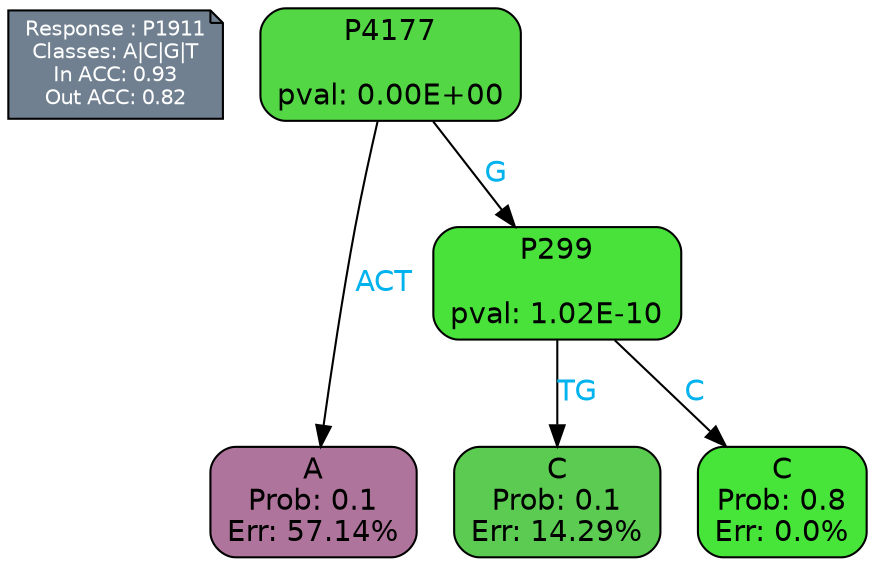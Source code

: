 digraph Tree {
node [shape=box, style="filled, rounded", color="black", fontname=helvetica] ;
graph [ranksep=equally, splines=polylines, bgcolor=transparent, dpi=600] ;
edge [fontname=helvetica] ;
LEGEND [label="Response : P1911
Classes: A|C|G|T
In ACC: 0.93
Out ACC: 0.82
",shape=note,align=left,style=filled,fillcolor="slategray",fontcolor="white",fontsize=10];1 [label="P4177

pval: 0.00E+00", fillcolor="#53d745"] ;
2 [label="A
Prob: 0.1
Err: 57.14%", fillcolor="#af749b"] ;
3 [label="P299

pval: 1.02E-10", fillcolor="#49e23b"] ;
4 [label="C
Prob: 0.1
Err: 14.29%", fillcolor="#5bcc51"] ;
5 [label="C
Prob: 0.8
Err: 0.0%", fillcolor="#47e539"] ;
1 -> 2 [label="ACT",fontcolor=deepskyblue2] ;
1 -> 3 [label="G",fontcolor=deepskyblue2] ;
3 -> 4 [label="TG",fontcolor=deepskyblue2] ;
3 -> 5 [label="C",fontcolor=deepskyblue2] ;
{rank = same; 2;4;5;}{rank = same; LEGEND;1;}}